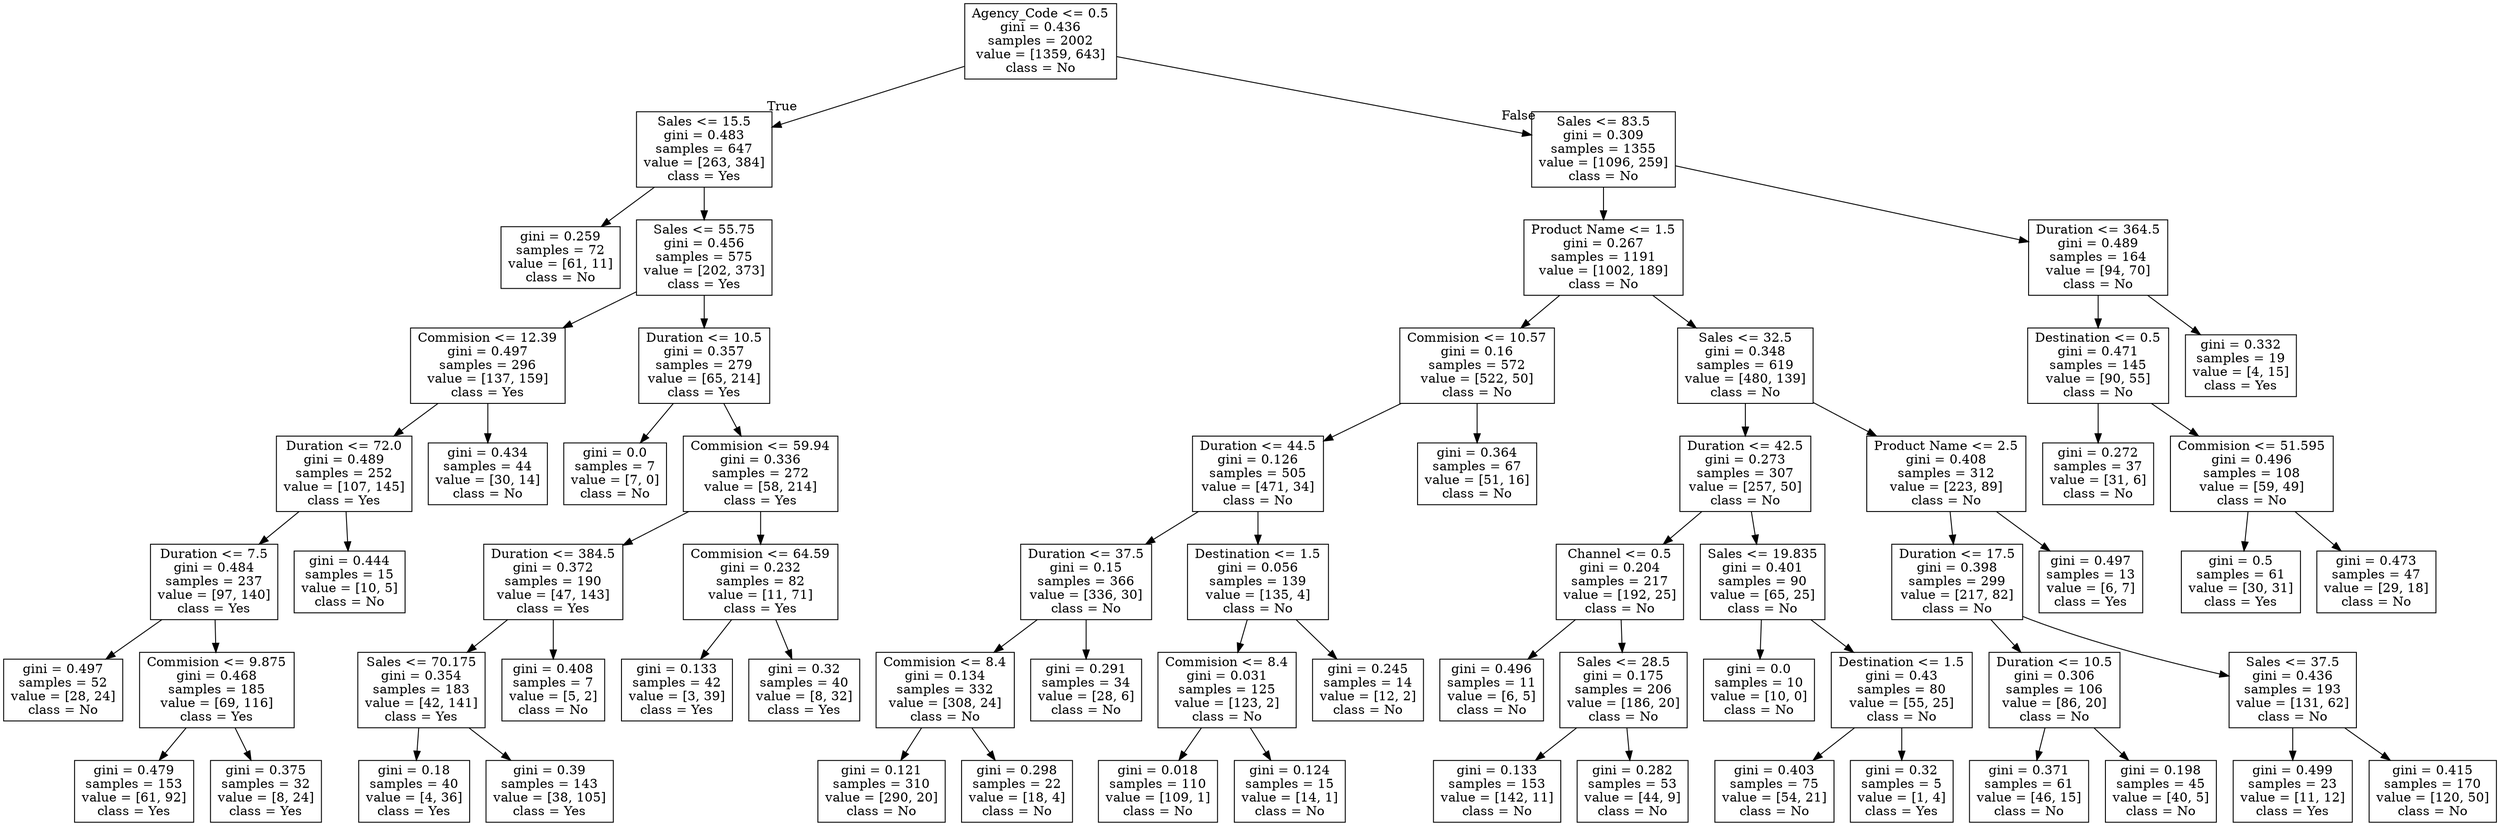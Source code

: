 digraph Tree {
node [shape=box] ;
0 [label="Agency_Code <= 0.5\ngini = 0.436\nsamples = 2002\nvalue = [1359, 643]\nclass = No"] ;
1 [label="Sales <= 15.5\ngini = 0.483\nsamples = 647\nvalue = [263, 384]\nclass = Yes"] ;
0 -> 1 [labeldistance=2.5, labelangle=45, headlabel="True"] ;
2 [label="gini = 0.259\nsamples = 72\nvalue = [61, 11]\nclass = No"] ;
1 -> 2 ;
3 [label="Sales <= 55.75\ngini = 0.456\nsamples = 575\nvalue = [202, 373]\nclass = Yes"] ;
1 -> 3 ;
4 [label="Commision <= 12.39\ngini = 0.497\nsamples = 296\nvalue = [137, 159]\nclass = Yes"] ;
3 -> 4 ;
5 [label="Duration <= 72.0\ngini = 0.489\nsamples = 252\nvalue = [107, 145]\nclass = Yes"] ;
4 -> 5 ;
6 [label="Duration <= 7.5\ngini = 0.484\nsamples = 237\nvalue = [97, 140]\nclass = Yes"] ;
5 -> 6 ;
7 [label="gini = 0.497\nsamples = 52\nvalue = [28, 24]\nclass = No"] ;
6 -> 7 ;
8 [label="Commision <= 9.875\ngini = 0.468\nsamples = 185\nvalue = [69, 116]\nclass = Yes"] ;
6 -> 8 ;
9 [label="gini = 0.479\nsamples = 153\nvalue = [61, 92]\nclass = Yes"] ;
8 -> 9 ;
10 [label="gini = 0.375\nsamples = 32\nvalue = [8, 24]\nclass = Yes"] ;
8 -> 10 ;
11 [label="gini = 0.444\nsamples = 15\nvalue = [10, 5]\nclass = No"] ;
5 -> 11 ;
12 [label="gini = 0.434\nsamples = 44\nvalue = [30, 14]\nclass = No"] ;
4 -> 12 ;
13 [label="Duration <= 10.5\ngini = 0.357\nsamples = 279\nvalue = [65, 214]\nclass = Yes"] ;
3 -> 13 ;
14 [label="gini = 0.0\nsamples = 7\nvalue = [7, 0]\nclass = No"] ;
13 -> 14 ;
15 [label="Commision <= 59.94\ngini = 0.336\nsamples = 272\nvalue = [58, 214]\nclass = Yes"] ;
13 -> 15 ;
16 [label="Duration <= 384.5\ngini = 0.372\nsamples = 190\nvalue = [47, 143]\nclass = Yes"] ;
15 -> 16 ;
17 [label="Sales <= 70.175\ngini = 0.354\nsamples = 183\nvalue = [42, 141]\nclass = Yes"] ;
16 -> 17 ;
18 [label="gini = 0.18\nsamples = 40\nvalue = [4, 36]\nclass = Yes"] ;
17 -> 18 ;
19 [label="gini = 0.39\nsamples = 143\nvalue = [38, 105]\nclass = Yes"] ;
17 -> 19 ;
20 [label="gini = 0.408\nsamples = 7\nvalue = [5, 2]\nclass = No"] ;
16 -> 20 ;
21 [label="Commision <= 64.59\ngini = 0.232\nsamples = 82\nvalue = [11, 71]\nclass = Yes"] ;
15 -> 21 ;
22 [label="gini = 0.133\nsamples = 42\nvalue = [3, 39]\nclass = Yes"] ;
21 -> 22 ;
23 [label="gini = 0.32\nsamples = 40\nvalue = [8, 32]\nclass = Yes"] ;
21 -> 23 ;
24 [label="Sales <= 83.5\ngini = 0.309\nsamples = 1355\nvalue = [1096, 259]\nclass = No"] ;
0 -> 24 [labeldistance=2.5, labelangle=-45, headlabel="False"] ;
25 [label="Product Name <= 1.5\ngini = 0.267\nsamples = 1191\nvalue = [1002, 189]\nclass = No"] ;
24 -> 25 ;
26 [label="Commision <= 10.57\ngini = 0.16\nsamples = 572\nvalue = [522, 50]\nclass = No"] ;
25 -> 26 ;
27 [label="Duration <= 44.5\ngini = 0.126\nsamples = 505\nvalue = [471, 34]\nclass = No"] ;
26 -> 27 ;
28 [label="Duration <= 37.5\ngini = 0.15\nsamples = 366\nvalue = [336, 30]\nclass = No"] ;
27 -> 28 ;
29 [label="Commision <= 8.4\ngini = 0.134\nsamples = 332\nvalue = [308, 24]\nclass = No"] ;
28 -> 29 ;
30 [label="gini = 0.121\nsamples = 310\nvalue = [290, 20]\nclass = No"] ;
29 -> 30 ;
31 [label="gini = 0.298\nsamples = 22\nvalue = [18, 4]\nclass = No"] ;
29 -> 31 ;
32 [label="gini = 0.291\nsamples = 34\nvalue = [28, 6]\nclass = No"] ;
28 -> 32 ;
33 [label="Destination <= 1.5\ngini = 0.056\nsamples = 139\nvalue = [135, 4]\nclass = No"] ;
27 -> 33 ;
34 [label="Commision <= 8.4\ngini = 0.031\nsamples = 125\nvalue = [123, 2]\nclass = No"] ;
33 -> 34 ;
35 [label="gini = 0.018\nsamples = 110\nvalue = [109, 1]\nclass = No"] ;
34 -> 35 ;
36 [label="gini = 0.124\nsamples = 15\nvalue = [14, 1]\nclass = No"] ;
34 -> 36 ;
37 [label="gini = 0.245\nsamples = 14\nvalue = [12, 2]\nclass = No"] ;
33 -> 37 ;
38 [label="gini = 0.364\nsamples = 67\nvalue = [51, 16]\nclass = No"] ;
26 -> 38 ;
39 [label="Sales <= 32.5\ngini = 0.348\nsamples = 619\nvalue = [480, 139]\nclass = No"] ;
25 -> 39 ;
40 [label="Duration <= 42.5\ngini = 0.273\nsamples = 307\nvalue = [257, 50]\nclass = No"] ;
39 -> 40 ;
41 [label="Channel <= 0.5\ngini = 0.204\nsamples = 217\nvalue = [192, 25]\nclass = No"] ;
40 -> 41 ;
42 [label="gini = 0.496\nsamples = 11\nvalue = [6, 5]\nclass = No"] ;
41 -> 42 ;
43 [label="Sales <= 28.5\ngini = 0.175\nsamples = 206\nvalue = [186, 20]\nclass = No"] ;
41 -> 43 ;
44 [label="gini = 0.133\nsamples = 153\nvalue = [142, 11]\nclass = No"] ;
43 -> 44 ;
45 [label="gini = 0.282\nsamples = 53\nvalue = [44, 9]\nclass = No"] ;
43 -> 45 ;
46 [label="Sales <= 19.835\ngini = 0.401\nsamples = 90\nvalue = [65, 25]\nclass = No"] ;
40 -> 46 ;
47 [label="gini = 0.0\nsamples = 10\nvalue = [10, 0]\nclass = No"] ;
46 -> 47 ;
48 [label="Destination <= 1.5\ngini = 0.43\nsamples = 80\nvalue = [55, 25]\nclass = No"] ;
46 -> 48 ;
49 [label="gini = 0.403\nsamples = 75\nvalue = [54, 21]\nclass = No"] ;
48 -> 49 ;
50 [label="gini = 0.32\nsamples = 5\nvalue = [1, 4]\nclass = Yes"] ;
48 -> 50 ;
51 [label="Product Name <= 2.5\ngini = 0.408\nsamples = 312\nvalue = [223, 89]\nclass = No"] ;
39 -> 51 ;
52 [label="Duration <= 17.5\ngini = 0.398\nsamples = 299\nvalue = [217, 82]\nclass = No"] ;
51 -> 52 ;
53 [label="Duration <= 10.5\ngini = 0.306\nsamples = 106\nvalue = [86, 20]\nclass = No"] ;
52 -> 53 ;
54 [label="gini = 0.371\nsamples = 61\nvalue = [46, 15]\nclass = No"] ;
53 -> 54 ;
55 [label="gini = 0.198\nsamples = 45\nvalue = [40, 5]\nclass = No"] ;
53 -> 55 ;
56 [label="Sales <= 37.5\ngini = 0.436\nsamples = 193\nvalue = [131, 62]\nclass = No"] ;
52 -> 56 ;
57 [label="gini = 0.499\nsamples = 23\nvalue = [11, 12]\nclass = Yes"] ;
56 -> 57 ;
58 [label="gini = 0.415\nsamples = 170\nvalue = [120, 50]\nclass = No"] ;
56 -> 58 ;
59 [label="gini = 0.497\nsamples = 13\nvalue = [6, 7]\nclass = Yes"] ;
51 -> 59 ;
60 [label="Duration <= 364.5\ngini = 0.489\nsamples = 164\nvalue = [94, 70]\nclass = No"] ;
24 -> 60 ;
61 [label="Destination <= 0.5\ngini = 0.471\nsamples = 145\nvalue = [90, 55]\nclass = No"] ;
60 -> 61 ;
62 [label="gini = 0.272\nsamples = 37\nvalue = [31, 6]\nclass = No"] ;
61 -> 62 ;
63 [label="Commision <= 51.595\ngini = 0.496\nsamples = 108\nvalue = [59, 49]\nclass = No"] ;
61 -> 63 ;
64 [label="gini = 0.5\nsamples = 61\nvalue = [30, 31]\nclass = Yes"] ;
63 -> 64 ;
65 [label="gini = 0.473\nsamples = 47\nvalue = [29, 18]\nclass = No"] ;
63 -> 65 ;
66 [label="gini = 0.332\nsamples = 19\nvalue = [4, 15]\nclass = Yes"] ;
60 -> 66 ;
}